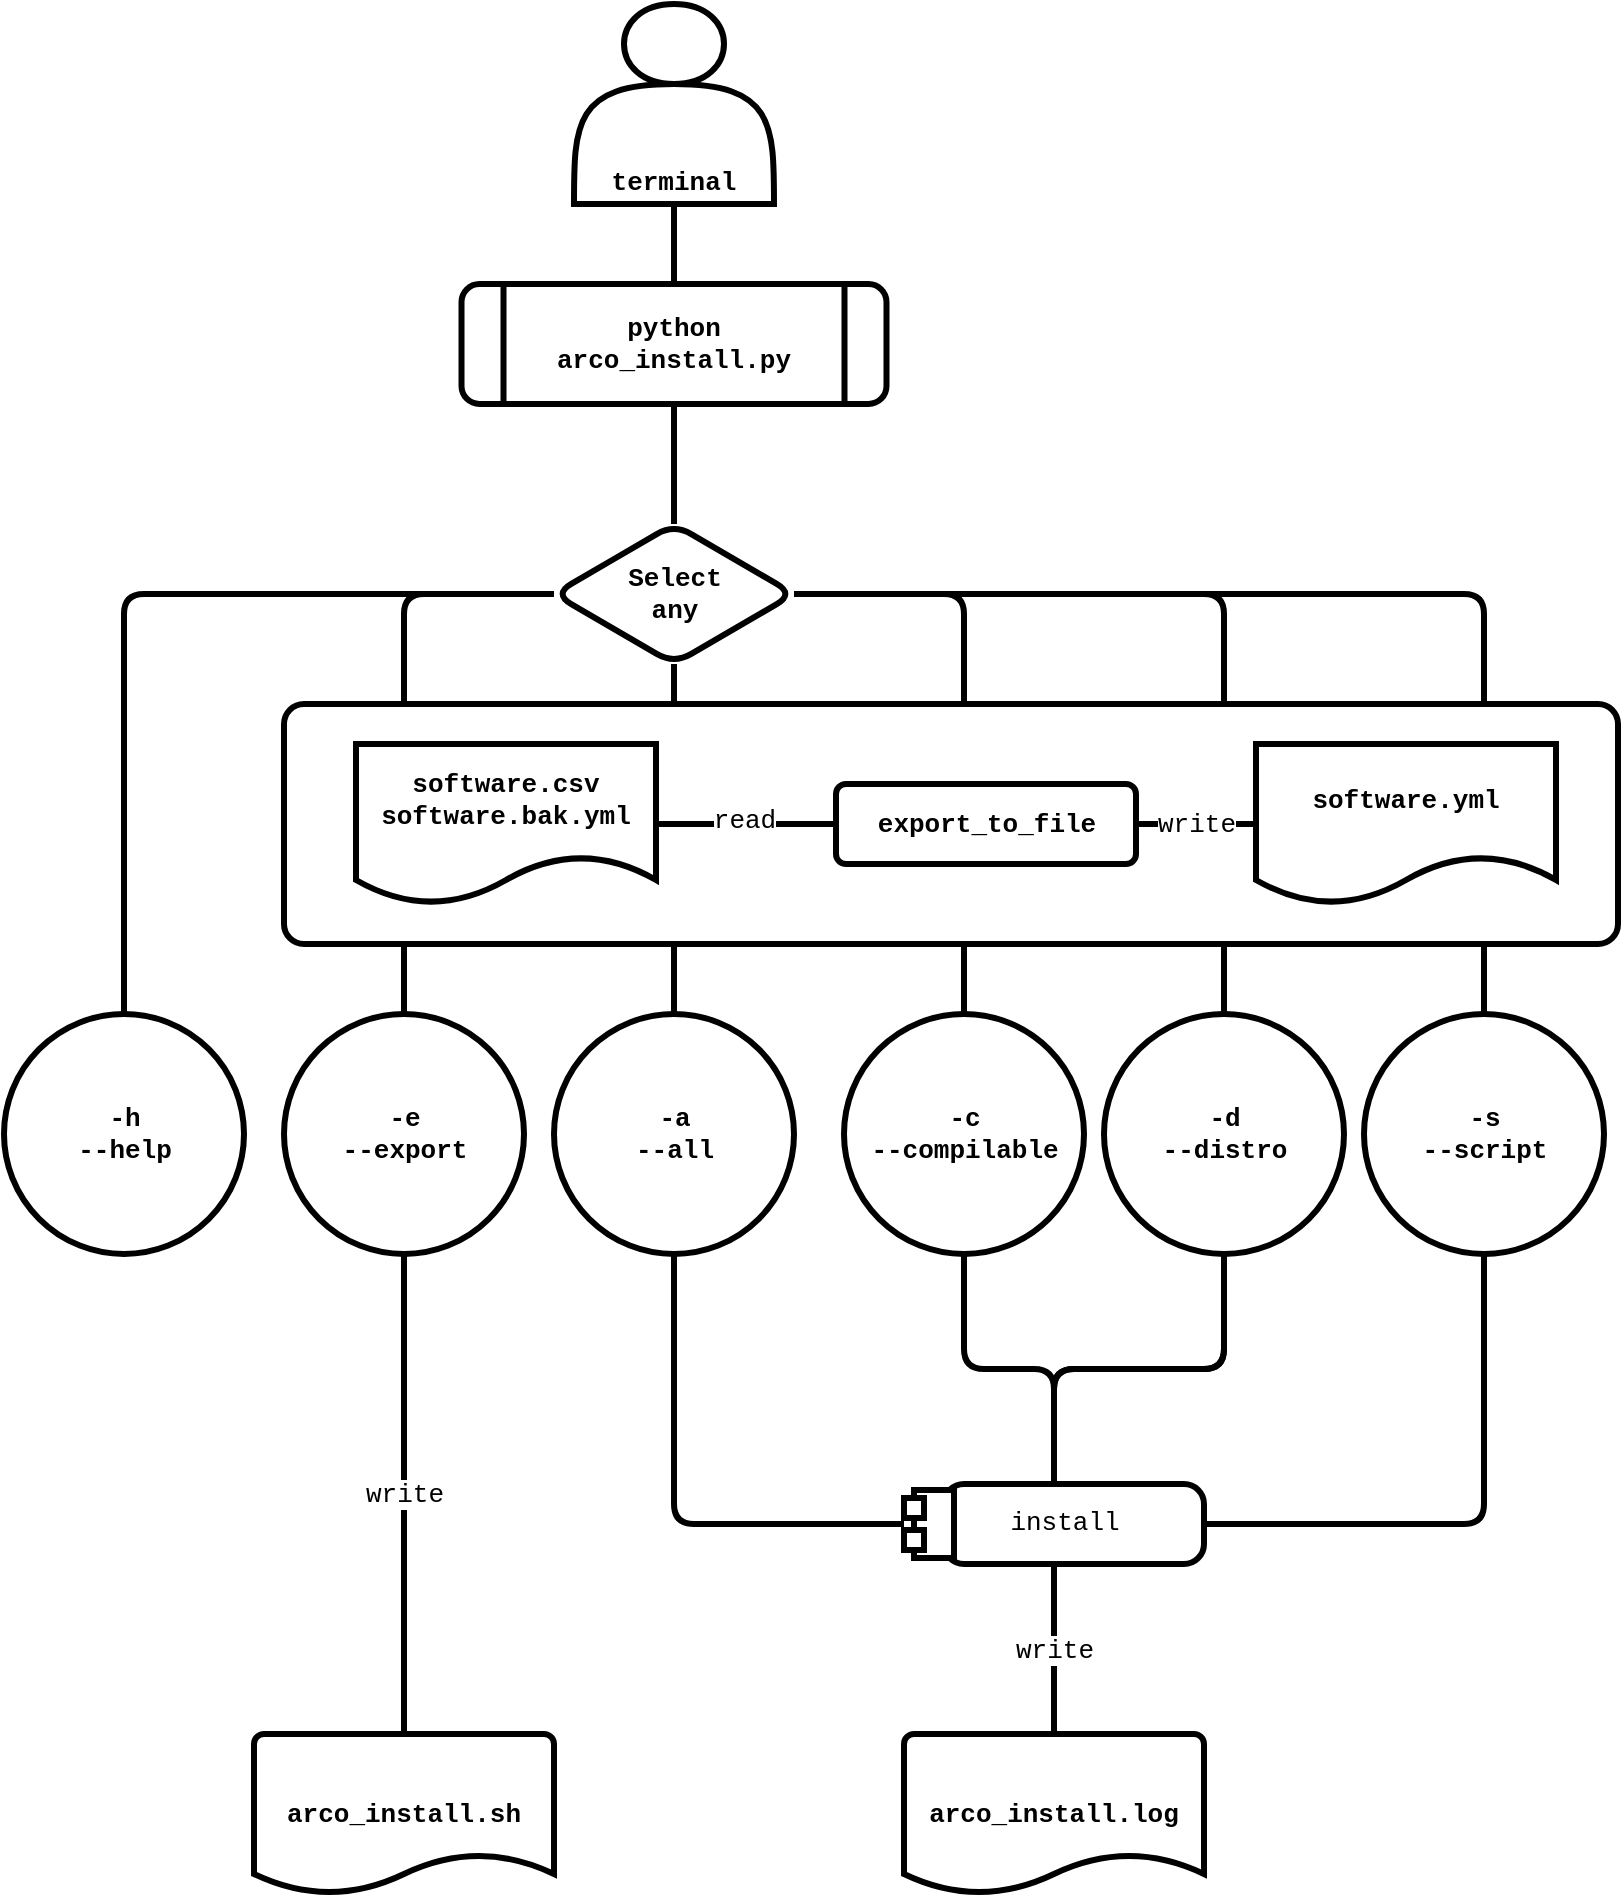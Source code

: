 <mxfile scale="1" border="20" disableSvgWarning="true">
    <diagram id="6C7H3yObjbz9tDbwz1cg" name="Página-1">
        <mxGraphModel dx="1378" dy="818" grid="1" gridSize="10" guides="1" tooltips="1" connect="1" arrows="1" fold="1" page="1" pageScale="1" pageWidth="827" pageHeight="1169" background="#FFFFFF" math="0" shadow="0">
            <root>
                <mxCell id="0"/>
                <mxCell id="1" parent="0"/>
                <mxCell id="97" value="terminal" style="shape=actor;whiteSpace=wrap;html=1;fontFamily=Courier New;fontSize=13;rounded=1;fontStyle=1;strokeWidth=3;align=center;verticalAlign=bottom;fillColor=default;" parent="1" vertex="1">
                    <mxGeometry x="299" y="30" width="100" height="100" as="geometry"/>
                </mxCell>
                <mxCell id="200" style="edgeStyle=orthogonalEdgeStyle;shape=connector;rounded=1;html=1;entryX=0;entryY=0.5;entryDx=0;entryDy=0;labelBackgroundColor=default;strokeWidth=3;fontFamily=Courier New;fontSize=13;fontColor=default;endArrow=none;endFill=0;exitX=0.5;exitY=1;exitDx=0;exitDy=0;" parent="1" source="99" target="199" edge="1">
                    <mxGeometry relative="1" as="geometry"/>
                </mxCell>
                <mxCell id="99" value="-a&lt;br style=&quot;font-size: 13px;&quot;&gt;--all" style="ellipse;fontFamily=Courier New;fontSize=13;align=center;strokeWidth=3;html=1;rotation=0;rounded=1;fontStyle=1;fillColor=default;" parent="1" vertex="1">
                    <mxGeometry x="289" y="535" width="120" height="120" as="geometry"/>
                </mxCell>
                <mxCell id="201" style="edgeStyle=orthogonalEdgeStyle;shape=connector;rounded=1;html=1;entryX=0.5;entryY=0;entryDx=0;entryDy=0;labelBackgroundColor=default;strokeWidth=3;fontFamily=Courier New;fontSize=13;fontColor=default;endArrow=none;endFill=0;" parent="1" source="100" target="199" edge="1">
                    <mxGeometry relative="1" as="geometry"/>
                </mxCell>
                <mxCell id="100" value="-c&lt;br style=&quot;font-size: 13px;&quot;&gt;--compilable" style="ellipse;fontFamily=Courier New;fontSize=13;align=center;strokeWidth=3;html=1;rotation=0;rounded=1;fontStyle=1;fillColor=default;" parent="1" vertex="1">
                    <mxGeometry x="434" y="535" width="120" height="120" as="geometry"/>
                </mxCell>
                <mxCell id="202" style="edgeStyle=orthogonalEdgeStyle;shape=connector;rounded=1;html=1;entryX=0.5;entryY=0;entryDx=0;entryDy=0;labelBackgroundColor=default;strokeWidth=3;fontFamily=Courier New;fontSize=13;fontColor=default;endArrow=none;endFill=0;" parent="1" source="101" target="199" edge="1">
                    <mxGeometry relative="1" as="geometry"/>
                </mxCell>
                <mxCell id="101" value="-d&lt;br style=&quot;font-size: 13px;&quot;&gt;--distro" style="ellipse;fontFamily=Courier New;fontSize=13;align=center;strokeWidth=3;html=1;rotation=0;rounded=1;fontStyle=1;fillColor=default;" parent="1" vertex="1">
                    <mxGeometry x="564" y="535" width="120" height="120" as="geometry"/>
                </mxCell>
                <mxCell id="203" style="edgeStyle=orthogonalEdgeStyle;shape=connector;rounded=1;html=1;entryX=1;entryY=0.5;entryDx=0;entryDy=0;labelBackgroundColor=default;strokeWidth=3;fontFamily=Courier New;fontSize=13;fontColor=default;endArrow=none;endFill=0;exitX=0.5;exitY=1;exitDx=0;exitDy=0;" parent="1" source="102" target="199" edge="1">
                    <mxGeometry relative="1" as="geometry"/>
                </mxCell>
                <mxCell id="102" value="-s&lt;br style=&quot;font-size: 13px;&quot;&gt;--script" style="ellipse;fontFamily=Courier New;fontSize=13;align=center;strokeWidth=3;html=1;rotation=0;rounded=1;fontStyle=1;fillColor=default;" parent="1" vertex="1">
                    <mxGeometry x="694" y="535" width="120" height="120" as="geometry"/>
                </mxCell>
                <mxCell id="103" value="-h&lt;br style=&quot;font-size: 13px;&quot;&gt;--help" style="ellipse;fontFamily=Courier New;fontSize=13;align=center;strokeWidth=3;html=1;rotation=0;rounded=1;fontStyle=1;fillColor=default;" parent="1" vertex="1">
                    <mxGeometry x="14" y="535" width="120" height="120" as="geometry"/>
                </mxCell>
                <mxCell id="140" style="html=1;exitX=0.5;exitY=0;exitDx=0;exitDy=0;entryX=0.5;entryY=1;entryDx=0;entryDy=0;strokeWidth=3;fontFamily=Courier New;fontSize=13;endArrow=none;endFill=0;edgeStyle=orthogonalEdgeStyle;rounded=1;fontStyle=1;" parent="1" source="108" target="97" edge="1">
                    <mxGeometry relative="1" as="geometry">
                        <mxPoint x="539" y="272.5" as="targetPoint"/>
                    </mxGeometry>
                </mxCell>
                <mxCell id="215" style="edgeStyle=none;html=1;entryX=0.5;entryY=0;entryDx=0;entryDy=0;strokeWidth=3;endArrow=none;endFill=0;" edge="1" parent="1" source="108" target="192">
                    <mxGeometry relative="1" as="geometry"/>
                </mxCell>
                <mxCell id="108" value="python arco_install.py" style="shape=process;whiteSpace=wrap;html=1;backgroundOutline=1;fontFamily=Courier New;fontSize=13;rounded=1;fontStyle=1;strokeWidth=3;align=center;verticalAlign=middle;fillColor=default;" parent="1" vertex="1">
                    <mxGeometry x="242.75" y="170" width="212.5" height="60" as="geometry"/>
                </mxCell>
                <mxCell id="194" value="write" style="edgeStyle=orthogonalEdgeStyle;shape=connector;rounded=1;html=1;entryX=0.5;entryY=0;entryDx=0;entryDy=0;entryPerimeter=0;labelBackgroundColor=default;strokeWidth=3;fontFamily=Courier New;fontSize=13;fontColor=default;endArrow=none;endFill=0;" parent="1" source="133" target="138" edge="1">
                    <mxGeometry relative="1" as="geometry"/>
                </mxCell>
                <mxCell id="133" value="-e&lt;br style=&quot;font-size: 13px;&quot;&gt;--export" style="ellipse;fontFamily=Courier New;fontSize=13;align=center;strokeWidth=3;html=1;rotation=0;rounded=1;fontStyle=1;fillColor=default;" parent="1" vertex="1">
                    <mxGeometry x="154" y="535" width="120" height="120" as="geometry"/>
                </mxCell>
                <mxCell id="138" value="arco_install.sh" style="strokeWidth=3;html=1;shape=mxgraph.flowchart.document2;whiteSpace=wrap;size=0.25;fontSize=13;fontFamily=Courier New;fontStyle=1;rounded=1;fillColor=default;rotation=0;" parent="1" vertex="1">
                    <mxGeometry x="139" y="895" width="150" height="80" as="geometry"/>
                </mxCell>
                <mxCell id="180" style="edgeStyle=orthogonalEdgeStyle;html=1;strokeWidth=3;endArrow=none;endFill=0;fontFamily=Courier New;fontSize=13;fontStyle=1;rounded=1;exitX=0;exitY=0.5;exitDx=0;exitDy=0;" parent="1" target="103" edge="1" source="192">
                    <mxGeometry relative="1" as="geometry">
                        <mxPoint x="284" y="425" as="sourcePoint"/>
                    </mxGeometry>
                </mxCell>
                <mxCell id="193" style="edgeStyle=orthogonalEdgeStyle;shape=connector;rounded=1;html=1;entryX=0.5;entryY=0;entryDx=0;entryDy=0;labelBackgroundColor=default;strokeWidth=3;fontFamily=Courier New;fontSize=13;fontColor=default;endArrow=none;endFill=0;" parent="1" source="192" target="133" edge="1">
                    <mxGeometry relative="1" as="geometry"/>
                </mxCell>
                <mxCell id="195" style="edgeStyle=orthogonalEdgeStyle;shape=connector;rounded=1;html=1;entryX=0.5;entryY=0;entryDx=0;entryDy=0;labelBackgroundColor=default;strokeWidth=3;fontFamily=Courier New;fontSize=13;fontColor=default;endArrow=none;endFill=0;" parent="1" source="192" target="99" edge="1">
                    <mxGeometry relative="1" as="geometry"/>
                </mxCell>
                <mxCell id="196" style="edgeStyle=orthogonalEdgeStyle;shape=connector;rounded=1;html=1;entryX=0.5;entryY=0;entryDx=0;entryDy=0;labelBackgroundColor=default;strokeWidth=3;fontFamily=Courier New;fontSize=13;fontColor=default;endArrow=none;endFill=0;" parent="1" source="192" target="100" edge="1">
                    <mxGeometry relative="1" as="geometry"/>
                </mxCell>
                <mxCell id="197" style="edgeStyle=orthogonalEdgeStyle;shape=connector;rounded=1;html=1;entryX=0.5;entryY=0;entryDx=0;entryDy=0;labelBackgroundColor=default;strokeWidth=3;fontFamily=Courier New;fontSize=13;fontColor=default;endArrow=none;endFill=0;" parent="1" source="192" target="101" edge="1">
                    <mxGeometry relative="1" as="geometry"/>
                </mxCell>
                <mxCell id="198" style="edgeStyle=orthogonalEdgeStyle;shape=connector;rounded=1;html=1;entryX=0.5;entryY=0;entryDx=0;entryDy=0;labelBackgroundColor=default;strokeWidth=3;fontFamily=Courier New;fontSize=13;fontColor=default;endArrow=none;endFill=0;" parent="1" source="192" target="102" edge="1">
                    <mxGeometry relative="1" as="geometry"/>
                </mxCell>
                <mxCell id="192" value="Select&lt;br style=&quot;font-size: 13px;&quot;&gt;any" style="rhombus;fontFamily=Courier New;fontSize=13;align=center;strokeWidth=3;html=1;rounded=1;fontStyle=1;fillColor=default;" parent="1" vertex="1">
                    <mxGeometry x="289" y="290" width="120" height="70" as="geometry"/>
                </mxCell>
                <mxCell id="206" value="" style="edgeStyle=orthogonalEdgeStyle;shape=connector;rounded=1;html=1;labelBackgroundColor=default;strokeWidth=3;fontFamily=Courier New;fontSize=13;fontColor=default;endArrow=none;endFill=0;" parent="1" source="199" target="101" edge="1">
                    <mxGeometry relative="1" as="geometry"/>
                </mxCell>
                <mxCell id="208" value="write" style="edgeStyle=orthogonalEdgeStyle;shape=connector;rounded=1;html=1;entryX=0.5;entryY=0;entryDx=0;entryDy=0;entryPerimeter=0;labelBackgroundColor=default;strokeWidth=3;fontFamily=Courier New;fontSize=13;fontColor=default;endArrow=none;endFill=0;" parent="1" source="199" target="207" edge="1">
                    <mxGeometry relative="1" as="geometry"/>
                </mxCell>
                <mxCell id="199" value="install" style="shape=mxgraph.uml25.actionParams;html=1;align=center;verticalAlign=top;absoluteArcSize=1;arcSize=10;dashed=0;spacingLeft=10;spacingTop=5;fontFamily=Courier New;fontSize=13;strokeWidth=3;rounded=1;fillColor=default;rotation=0;" parent="1" vertex="1">
                    <mxGeometry x="464" y="770" width="150" height="40" as="geometry"/>
                </mxCell>
                <mxCell id="207" value="arco_install.log" style="strokeWidth=3;html=1;shape=mxgraph.flowchart.document2;whiteSpace=wrap;size=0.25;fontSize=13;fontFamily=Courier New;fontStyle=1;rounded=1;fillColor=default;rotation=0;" parent="1" vertex="1">
                    <mxGeometry x="464" y="895" width="150" height="80" as="geometry"/>
                </mxCell>
                <mxCell id="214" value="" style="rounded=1;absoluteArcSize=1;arcSize=20;html=1;verticalAlign=top;align=left;spacingTop=5;spacingLeft=10;strokeWidth=3;" vertex="1" parent="1">
                    <mxGeometry x="154" y="380" width="667" height="120" as="geometry"/>
                </mxCell>
                <mxCell id="104" value="software.yml" style="shape=document;whiteSpace=wrap;html=1;boundedLbl=1;fontFamily=Courier New;fontSize=13;rounded=1;fontStyle=1;strokeWidth=3;align=center;verticalAlign=middle;fillColor=default;rotation=0;" parent="1" vertex="1">
                    <mxGeometry x="640" y="400" width="150" height="80" as="geometry"/>
                </mxCell>
                <mxCell id="159" value="software.csv&lt;br style=&quot;font-size: 13px;&quot;&gt;software.bak.yml" style="shape=document;whiteSpace=wrap;html=1;boundedLbl=1;fontFamily=Courier New;fontSize=13;rounded=1;fontStyle=1;strokeWidth=3;align=center;verticalAlign=middle;fillColor=default;" parent="1" vertex="1">
                    <mxGeometry x="190" y="400" width="150" height="80" as="geometry"/>
                </mxCell>
                <mxCell id="183" value="export_to_file" style="html=1;align=center;verticalAlign=middle;rounded=1;absoluteArcSize=1;arcSize=10;dashed=0;strokeWidth=3;fontFamily=Courier New;fontSize=13;fontStyle=1;fillColor=default;rotation=0;" parent="1" vertex="1">
                    <mxGeometry x="430" y="420" width="150" height="40" as="geometry"/>
                </mxCell>
                <mxCell id="187" style="edgeStyle=orthogonalEdgeStyle;shape=connector;rounded=1;html=1;entryX=0;entryY=0.5;entryDx=0;entryDy=0;labelBackgroundColor=default;strokeWidth=3;fontFamily=Courier New;fontSize=13;fontColor=default;endArrow=none;endFill=0;exitX=1;exitY=0.5;exitDx=0;exitDy=0;" parent="1" source="159" target="183" edge="1">
                    <mxGeometry relative="1" as="geometry"/>
                </mxCell>
                <mxCell id="188" value="read" style="edgeLabel;html=1;align=center;verticalAlign=middle;resizable=0;points=[];fontSize=13;fontFamily=Courier New;fontColor=default;rounded=1;" parent="187" vertex="1" connectable="0">
                    <mxGeometry x="-0.018" y="2" relative="1" as="geometry">
                        <mxPoint as="offset"/>
                    </mxGeometry>
                </mxCell>
                <mxCell id="189" value="write" style="edgeStyle=orthogonalEdgeStyle;shape=connector;rounded=1;html=1;entryX=0;entryY=0.5;entryDx=0;entryDy=0;labelBackgroundColor=default;strokeWidth=3;fontFamily=Courier New;fontSize=13;fontColor=default;endArrow=none;endFill=0;" parent="1" source="183" target="104" edge="1">
                    <mxGeometry relative="1" as="geometry"/>
                </mxCell>
            </root>
        </mxGraphModel>
    </diagram>
</mxfile>